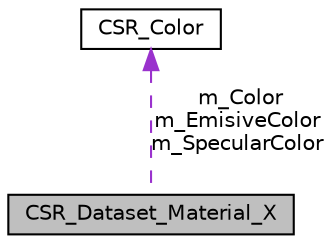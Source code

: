 digraph "CSR_Dataset_Material_X"
{
 // LATEX_PDF_SIZE
  edge [fontname="Helvetica",fontsize="10",labelfontname="Helvetica",labelfontsize="10"];
  node [fontname="Helvetica",fontsize="10",shape=record];
  Node1 [label="CSR_Dataset_Material_X",height=0.2,width=0.4,color="black", fillcolor="grey75", style="filled", fontcolor="black",tooltip=" "];
  Node2 -> Node1 [dir="back",color="darkorchid3",fontsize="10",style="dashed",label=" m_Color\nm_EmisiveColor\nm_SpecularColor" ,fontname="Helvetica"];
  Node2 [label="CSR_Color",height=0.2,width=0.4,color="black", fillcolor="white", style="filled",URL="$struct_c_s_r___color.html",tooltip=" "];
}
